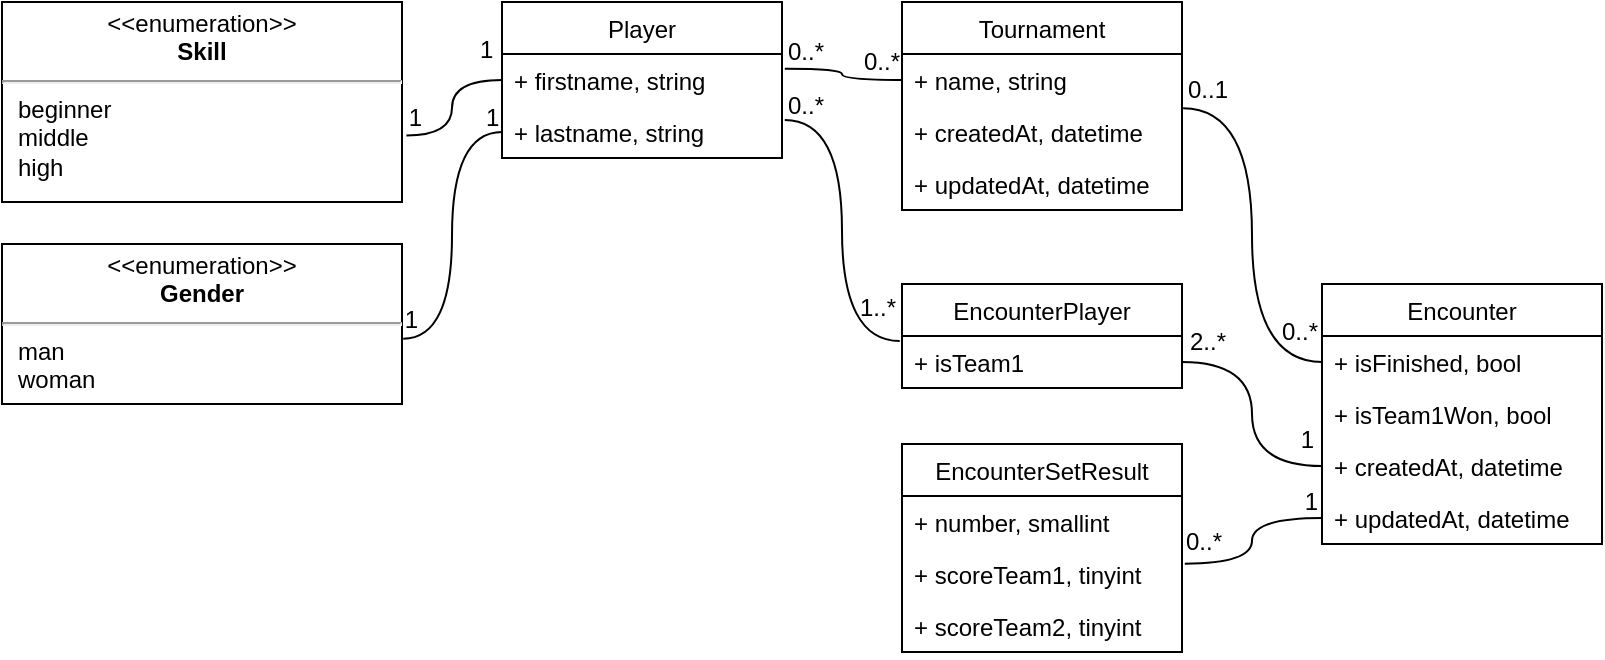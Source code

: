 <mxfile>
    <diagram id="oGp_z6QDTJdw86T1hbBg" name="Page-1">
        <mxGraphModel dx="1189" dy="559" grid="1" gridSize="10" guides="1" tooltips="1" connect="1" arrows="1" fold="1" page="1" pageScale="1" pageWidth="850" pageHeight="1100" math="0" shadow="0">
            <root>
                <mxCell id="0"/>
                <mxCell id="1" parent="0"/>
                <mxCell id="14" value="Player" style="swimlane;fontStyle=0;childLayout=stackLayout;horizontal=1;startSize=26;fillColor=none;horizontalStack=0;resizeParent=1;resizeParentMax=0;resizeLast=0;collapsible=1;marginBottom=0;" parent="1" vertex="1">
                    <mxGeometry x="290" y="39" width="140" height="78" as="geometry">
                        <mxRectangle x="100" y="150" width="70" height="30" as="alternateBounds"/>
                    </mxGeometry>
                </mxCell>
                <mxCell id="15" value="+ firstname, string" style="text;strokeColor=none;fillColor=none;align=left;verticalAlign=top;spacingLeft=4;spacingRight=4;overflow=hidden;rotatable=0;points=[[0,0.5],[1,0.5]];portConstraint=eastwest;" parent="14" vertex="1">
                    <mxGeometry y="26" width="140" height="26" as="geometry"/>
                </mxCell>
                <mxCell id="16" value="+ lastname, string" style="text;strokeColor=none;fillColor=none;align=left;verticalAlign=top;spacingLeft=4;spacingRight=4;overflow=hidden;rotatable=0;points=[[0,0.5],[1,0.5]];portConstraint=eastwest;" parent="14" vertex="1">
                    <mxGeometry y="52" width="140" height="26" as="geometry"/>
                </mxCell>
                <mxCell id="18" value="&lt;p style=&quot;margin:0px;margin-top:4px;text-align:center;&quot;&gt;&amp;lt;&amp;lt;enumeration&amp;gt;&amp;gt;&lt;br&gt;&lt;b&gt;Gender&lt;/b&gt;&lt;/p&gt;&lt;hr&gt;&lt;p style=&quot;margin:0px;margin-left:8px;text-align:left;&quot;&gt;&lt;span style=&quot;background-color: initial;&quot;&gt;man&lt;/span&gt;&lt;br&gt;&lt;/p&gt;&lt;p style=&quot;margin:0px;margin-left:8px;text-align:left;&quot;&gt;woman&lt;br&gt;&lt;/p&gt;" style="shape=rect;html=1;overflow=fill;whiteSpace=wrap;" parent="1" vertex="1">
                    <mxGeometry x="40" y="160" width="200" height="80" as="geometry"/>
                </mxCell>
                <mxCell id="20" value="Encounter" style="swimlane;fontStyle=0;childLayout=stackLayout;horizontal=1;startSize=26;fillColor=none;horizontalStack=0;resizeParent=1;resizeParentMax=0;resizeLast=0;collapsible=1;marginBottom=0;" parent="1" vertex="1">
                    <mxGeometry x="700" y="180" width="140" height="130" as="geometry"/>
                </mxCell>
                <mxCell id="40" value="+ isFinished, bool" style="text;strokeColor=none;fillColor=none;align=left;verticalAlign=top;spacingLeft=4;spacingRight=4;overflow=hidden;rotatable=0;points=[[0,0.5],[1,0.5]];portConstraint=eastwest;" parent="20" vertex="1">
                    <mxGeometry y="26" width="140" height="26" as="geometry"/>
                </mxCell>
                <mxCell id="84" value="+ isTeam1Won, bool" style="text;strokeColor=none;fillColor=none;align=left;verticalAlign=top;spacingLeft=4;spacingRight=4;overflow=hidden;rotatable=0;points=[[0,0.5],[1,0.5]];portConstraint=eastwest;" vertex="1" parent="20">
                    <mxGeometry y="52" width="140" height="26" as="geometry"/>
                </mxCell>
                <mxCell id="30" value="+ createdAt, datetime" style="text;strokeColor=none;fillColor=none;align=left;verticalAlign=top;spacingLeft=4;spacingRight=4;overflow=hidden;rotatable=0;points=[[0,0.5],[1,0.5]];portConstraint=eastwest;" parent="20" vertex="1">
                    <mxGeometry y="78" width="140" height="26" as="geometry"/>
                </mxCell>
                <mxCell id="31" value="+ updatedAt, datetime" style="text;strokeColor=none;fillColor=none;align=left;verticalAlign=top;spacingLeft=4;spacingRight=4;overflow=hidden;rotatable=0;points=[[0,0.5],[1,0.5]];portConstraint=eastwest;" parent="20" vertex="1">
                    <mxGeometry y="104" width="140" height="26" as="geometry"/>
                </mxCell>
                <mxCell id="24" value="EncounterSetResult" style="swimlane;fontStyle=0;childLayout=stackLayout;horizontal=1;startSize=26;fillColor=none;horizontalStack=0;resizeParent=1;resizeParentMax=0;resizeLast=0;collapsible=1;marginBottom=0;" parent="1" vertex="1">
                    <mxGeometry x="490" y="260" width="140" height="104" as="geometry"/>
                </mxCell>
                <mxCell id="25" value="+ number, smallint" style="text;strokeColor=none;fillColor=none;align=left;verticalAlign=top;spacingLeft=4;spacingRight=4;overflow=hidden;rotatable=0;points=[[0,0.5],[1,0.5]];portConstraint=eastwest;" parent="24" vertex="1">
                    <mxGeometry y="26" width="140" height="26" as="geometry"/>
                </mxCell>
                <mxCell id="26" value="+ scoreTeam1, tinyint" style="text;strokeColor=none;fillColor=none;align=left;verticalAlign=top;spacingLeft=4;spacingRight=4;overflow=hidden;rotatable=0;points=[[0,0.5],[1,0.5]];portConstraint=eastwest;" parent="24" vertex="1">
                    <mxGeometry y="52" width="140" height="26" as="geometry"/>
                </mxCell>
                <mxCell id="27" value="+ scoreTeam2, tinyint" style="text;strokeColor=none;fillColor=none;align=left;verticalAlign=top;spacingLeft=4;spacingRight=4;overflow=hidden;rotatable=0;points=[[0,0.5],[1,0.5]];portConstraint=eastwest;" parent="24" vertex="1">
                    <mxGeometry y="78" width="140" height="26" as="geometry"/>
                </mxCell>
                <mxCell id="32" value="Tournament" style="swimlane;fontStyle=0;childLayout=stackLayout;horizontal=1;startSize=26;fillColor=none;horizontalStack=0;resizeParent=1;resizeParentMax=0;resizeLast=0;collapsible=1;marginBottom=0;" parent="1" vertex="1">
                    <mxGeometry x="490" y="39" width="140" height="104" as="geometry"/>
                </mxCell>
                <mxCell id="33" value="+ name, string" style="text;strokeColor=none;fillColor=none;align=left;verticalAlign=top;spacingLeft=4;spacingRight=4;overflow=hidden;rotatable=0;points=[[0,0.5],[1,0.5]];portConstraint=eastwest;" parent="32" vertex="1">
                    <mxGeometry y="26" width="140" height="26" as="geometry"/>
                </mxCell>
                <mxCell id="35" value="+ createdAt, datetime" style="text;strokeColor=none;fillColor=none;align=left;verticalAlign=top;spacingLeft=4;spacingRight=4;overflow=hidden;rotatable=0;points=[[0,0.5],[1,0.5]];portConstraint=eastwest;" parent="32" vertex="1">
                    <mxGeometry y="52" width="140" height="26" as="geometry"/>
                </mxCell>
                <mxCell id="38" value="+ updatedAt, datetime" style="text;strokeColor=none;fillColor=none;align=left;verticalAlign=top;spacingLeft=4;spacingRight=4;overflow=hidden;rotatable=0;points=[[0,0.5],[1,0.5]];portConstraint=eastwest;" parent="32" vertex="1">
                    <mxGeometry y="78" width="140" height="26" as="geometry"/>
                </mxCell>
                <mxCell id="42" value="&lt;p style=&quot;margin:0px;margin-top:4px;text-align:center;&quot;&gt;&amp;lt;&amp;lt;enumeration&amp;gt;&amp;gt;&lt;br&gt;&lt;b&gt;Skill&lt;/b&gt;&lt;/p&gt;&lt;hr&gt;&lt;p style=&quot;margin:0px;margin-left:8px;text-align:left;&quot;&gt;&lt;span style=&quot;background-color: initial;&quot;&gt;beginner&lt;/span&gt;&lt;br&gt;&lt;/p&gt;&lt;p style=&quot;margin:0px;margin-left:8px;text-align:left;&quot;&gt;middle&lt;/p&gt;&lt;p style=&quot;margin:0px;margin-left:8px;text-align:left;&quot;&gt;high&lt;/p&gt;" style="shape=rect;html=1;overflow=fill;whiteSpace=wrap;" parent="1" vertex="1">
                    <mxGeometry x="40" y="39" width="200" height="100" as="geometry"/>
                </mxCell>
                <mxCell id="43" value="EncounterPlayer" style="swimlane;fontStyle=0;childLayout=stackLayout;horizontal=1;startSize=26;fillColor=none;horizontalStack=0;resizeParent=1;resizeParentMax=0;resizeLast=0;collapsible=1;marginBottom=0;" parent="1" vertex="1">
                    <mxGeometry x="490" y="180" width="140" height="52" as="geometry"/>
                </mxCell>
                <mxCell id="44" value="+ isTeam1" style="text;strokeColor=none;fillColor=none;align=left;verticalAlign=top;spacingLeft=4;spacingRight=4;overflow=hidden;rotatable=0;points=[[0,0.5],[1,0.5]];portConstraint=eastwest;" parent="43" vertex="1">
                    <mxGeometry y="26" width="140" height="26" as="geometry"/>
                </mxCell>
                <mxCell id="61" value="" style="endArrow=none;html=1;rounded=0;align=center;verticalAlign=top;endFill=0;labelBackgroundColor=none;exitX=0;exitY=0.5;exitDx=0;exitDy=0;entryX=1.003;entryY=0.592;entryDx=0;entryDy=0;entryPerimeter=0;edgeStyle=orthogonalEdgeStyle;curved=1;" parent="1" source="16" target="18" edge="1">
                    <mxGeometry relative="1" as="geometry">
                        <mxPoint x="360" y="20.0" as="sourcePoint"/>
                        <mxPoint x="454.96" y="20.598" as="targetPoint"/>
                    </mxGeometry>
                </mxCell>
                <mxCell id="62" value="1" style="resizable=0;html=1;align=left;verticalAlign=top;labelBackgroundColor=none;" parent="61" connectable="0" vertex="1">
                    <mxGeometry x="-1" relative="1" as="geometry">
                        <mxPoint x="-10" y="-21" as="offset"/>
                    </mxGeometry>
                </mxCell>
                <mxCell id="63" value="1" style="resizable=0;html=1;align=right;verticalAlign=top;labelBackgroundColor=none;" parent="61" connectable="0" vertex="1">
                    <mxGeometry x="1" relative="1" as="geometry">
                        <mxPoint x="8" y="-23" as="offset"/>
                    </mxGeometry>
                </mxCell>
                <mxCell id="64" value="" style="endArrow=none;html=1;rounded=0;align=center;verticalAlign=top;endFill=0;labelBackgroundColor=none;exitX=0;exitY=0.5;exitDx=0;exitDy=0;entryX=1.011;entryY=0.667;entryDx=0;entryDy=0;entryPerimeter=0;edgeStyle=orthogonalEdgeStyle;curved=1;" parent="1" source="15" target="42" edge="1">
                    <mxGeometry relative="1" as="geometry">
                        <mxPoint x="390.84" y="64.586" as="sourcePoint"/>
                        <mxPoint x="260" y="90" as="targetPoint"/>
                    </mxGeometry>
                </mxCell>
                <mxCell id="65" value="1" style="resizable=0;html=1;align=left;verticalAlign=top;labelBackgroundColor=none;" parent="64" connectable="0" vertex="1">
                    <mxGeometry x="-1" relative="1" as="geometry">
                        <mxPoint x="-13" y="-29" as="offset"/>
                    </mxGeometry>
                </mxCell>
                <mxCell id="66" value="1" style="resizable=0;html=1;align=right;verticalAlign=top;labelBackgroundColor=none;" parent="64" connectable="0" vertex="1">
                    <mxGeometry x="1" relative="1" as="geometry">
                        <mxPoint x="8" y="-23" as="offset"/>
                    </mxGeometry>
                </mxCell>
                <mxCell id="67" value="" style="endArrow=none;html=1;rounded=0;align=center;verticalAlign=top;endFill=0;labelBackgroundColor=none;exitX=1.01;exitY=0.282;exitDx=0;exitDy=0;exitPerimeter=0;entryX=0;entryY=0.5;entryDx=0;entryDy=0;edgeStyle=orthogonalEdgeStyle;curved=1;" parent="1" source="15" target="33" edge="1">
                    <mxGeometry relative="1" as="geometry">
                        <mxPoint x="460" y="79.5" as="sourcePoint"/>
                        <mxPoint x="530" y="79" as="targetPoint"/>
                    </mxGeometry>
                </mxCell>
                <mxCell id="68" value="0..*" style="resizable=0;html=1;align=left;verticalAlign=top;labelBackgroundColor=none;" parent="67" connectable="0" vertex="1">
                    <mxGeometry x="-1" relative="1" as="geometry">
                        <mxPoint y="-22" as="offset"/>
                    </mxGeometry>
                </mxCell>
                <mxCell id="69" value="0..*" style="resizable=0;html=1;align=right;verticalAlign=top;labelBackgroundColor=none;" parent="67" connectable="0" vertex="1">
                    <mxGeometry x="1" relative="1" as="geometry">
                        <mxPoint x="-1" y="-23" as="offset"/>
                    </mxGeometry>
                </mxCell>
                <mxCell id="70" value="" style="endArrow=none;html=1;rounded=0;align=center;verticalAlign=top;endFill=0;labelBackgroundColor=none;exitX=1.01;exitY=0.269;exitDx=0;exitDy=0;exitPerimeter=0;entryX=-0.008;entryY=0.096;entryDx=0;entryDy=0;entryPerimeter=0;edgeStyle=orthogonalEdgeStyle;curved=1;" parent="1" source="16" target="44" edge="1">
                    <mxGeometry relative="1" as="geometry">
                        <mxPoint x="383.0" y="139.846" as="sourcePoint"/>
                        <mxPoint x="190" y="244.164" as="targetPoint"/>
                    </mxGeometry>
                </mxCell>
                <mxCell id="71" value="0..*" style="resizable=0;html=1;align=left;verticalAlign=top;labelBackgroundColor=none;" parent="70" connectable="0" vertex="1">
                    <mxGeometry x="-1" relative="1" as="geometry">
                        <mxPoint y="-21" as="offset"/>
                    </mxGeometry>
                </mxCell>
                <mxCell id="72" value="1..*" style="resizable=0;html=1;align=right;verticalAlign=top;labelBackgroundColor=none;" parent="70" connectable="0" vertex="1">
                    <mxGeometry x="1" relative="1" as="geometry">
                        <mxPoint x="-1" y="-30" as="offset"/>
                    </mxGeometry>
                </mxCell>
                <mxCell id="74" value="" style="endArrow=none;html=1;rounded=0;align=center;verticalAlign=top;endFill=0;labelBackgroundColor=none;exitX=1;exitY=0.5;exitDx=0;exitDy=0;entryX=0;entryY=0.5;entryDx=0;entryDy=0;edgeStyle=orthogonalEdgeStyle;curved=1;" parent="1" source="44" target="30" edge="1">
                    <mxGeometry relative="1" as="geometry">
                        <mxPoint x="540" y="282" as="sourcePoint"/>
                        <mxPoint x="460" y="247.5" as="targetPoint"/>
                    </mxGeometry>
                </mxCell>
                <mxCell id="75" value="2..*" style="resizable=0;html=1;align=left;verticalAlign=top;labelBackgroundColor=none;" parent="74" connectable="0" vertex="1">
                    <mxGeometry x="-1" relative="1" as="geometry">
                        <mxPoint x="2" y="-24" as="offset"/>
                    </mxGeometry>
                </mxCell>
                <mxCell id="76" value="1" style="resizable=0;html=1;align=right;verticalAlign=top;labelBackgroundColor=none;" parent="74" connectable="0" vertex="1">
                    <mxGeometry x="1" relative="1" as="geometry">
                        <mxPoint x="-4" y="-27" as="offset"/>
                    </mxGeometry>
                </mxCell>
                <mxCell id="77" value="" style="endArrow=none;html=1;rounded=0;align=center;verticalAlign=top;endFill=0;labelBackgroundColor=none;entryX=0;entryY=0.5;entryDx=0;entryDy=0;exitX=1.01;exitY=0.301;exitDx=0;exitDy=0;exitPerimeter=0;edgeStyle=orthogonalEdgeStyle;curved=1;" parent="1" source="26" target="31" edge="1">
                    <mxGeometry relative="1" as="geometry">
                        <mxPoint x="530" y="370" as="sourcePoint"/>
                        <mxPoint x="748.6" y="405.01" as="targetPoint"/>
                    </mxGeometry>
                </mxCell>
                <mxCell id="78" value="0..*" style="resizable=0;html=1;align=left;verticalAlign=top;labelBackgroundColor=none;" parent="77" connectable="0" vertex="1">
                    <mxGeometry x="-1" relative="1" as="geometry">
                        <mxPoint x="-1" y="-25" as="offset"/>
                    </mxGeometry>
                </mxCell>
                <mxCell id="79" value="1" style="resizable=0;html=1;align=right;verticalAlign=top;labelBackgroundColor=none;" parent="77" connectable="0" vertex="1">
                    <mxGeometry x="1" relative="1" as="geometry">
                        <mxPoint x="-2" y="-22" as="offset"/>
                    </mxGeometry>
                </mxCell>
                <mxCell id="81" value="" style="endArrow=none;html=1;rounded=0;align=center;verticalAlign=top;endFill=0;labelBackgroundColor=none;exitX=1.004;exitY=0.045;exitDx=0;exitDy=0;exitPerimeter=0;entryX=0;entryY=0.5;entryDx=0;entryDy=0;edgeStyle=orthogonalEdgeStyle;curved=1;" parent="1" source="35" target="40" edge="1">
                    <mxGeometry relative="1" as="geometry">
                        <mxPoint x="180.0" y="282.004" as="sourcePoint"/>
                        <mxPoint x="338.6" y="363.01" as="targetPoint"/>
                    </mxGeometry>
                </mxCell>
                <mxCell id="82" value="0..1" style="resizable=0;html=1;align=left;verticalAlign=top;labelBackgroundColor=none;" parent="81" connectable="0" vertex="1">
                    <mxGeometry x="-1" relative="1" as="geometry">
                        <mxPoint y="-23" as="offset"/>
                    </mxGeometry>
                </mxCell>
                <mxCell id="83" value="0..*" style="resizable=0;html=1;align=right;verticalAlign=top;labelBackgroundColor=none;" parent="81" connectable="0" vertex="1">
                    <mxGeometry x="1" relative="1" as="geometry">
                        <mxPoint x="-1" y="-29" as="offset"/>
                    </mxGeometry>
                </mxCell>
            </root>
        </mxGraphModel>
    </diagram>
</mxfile>